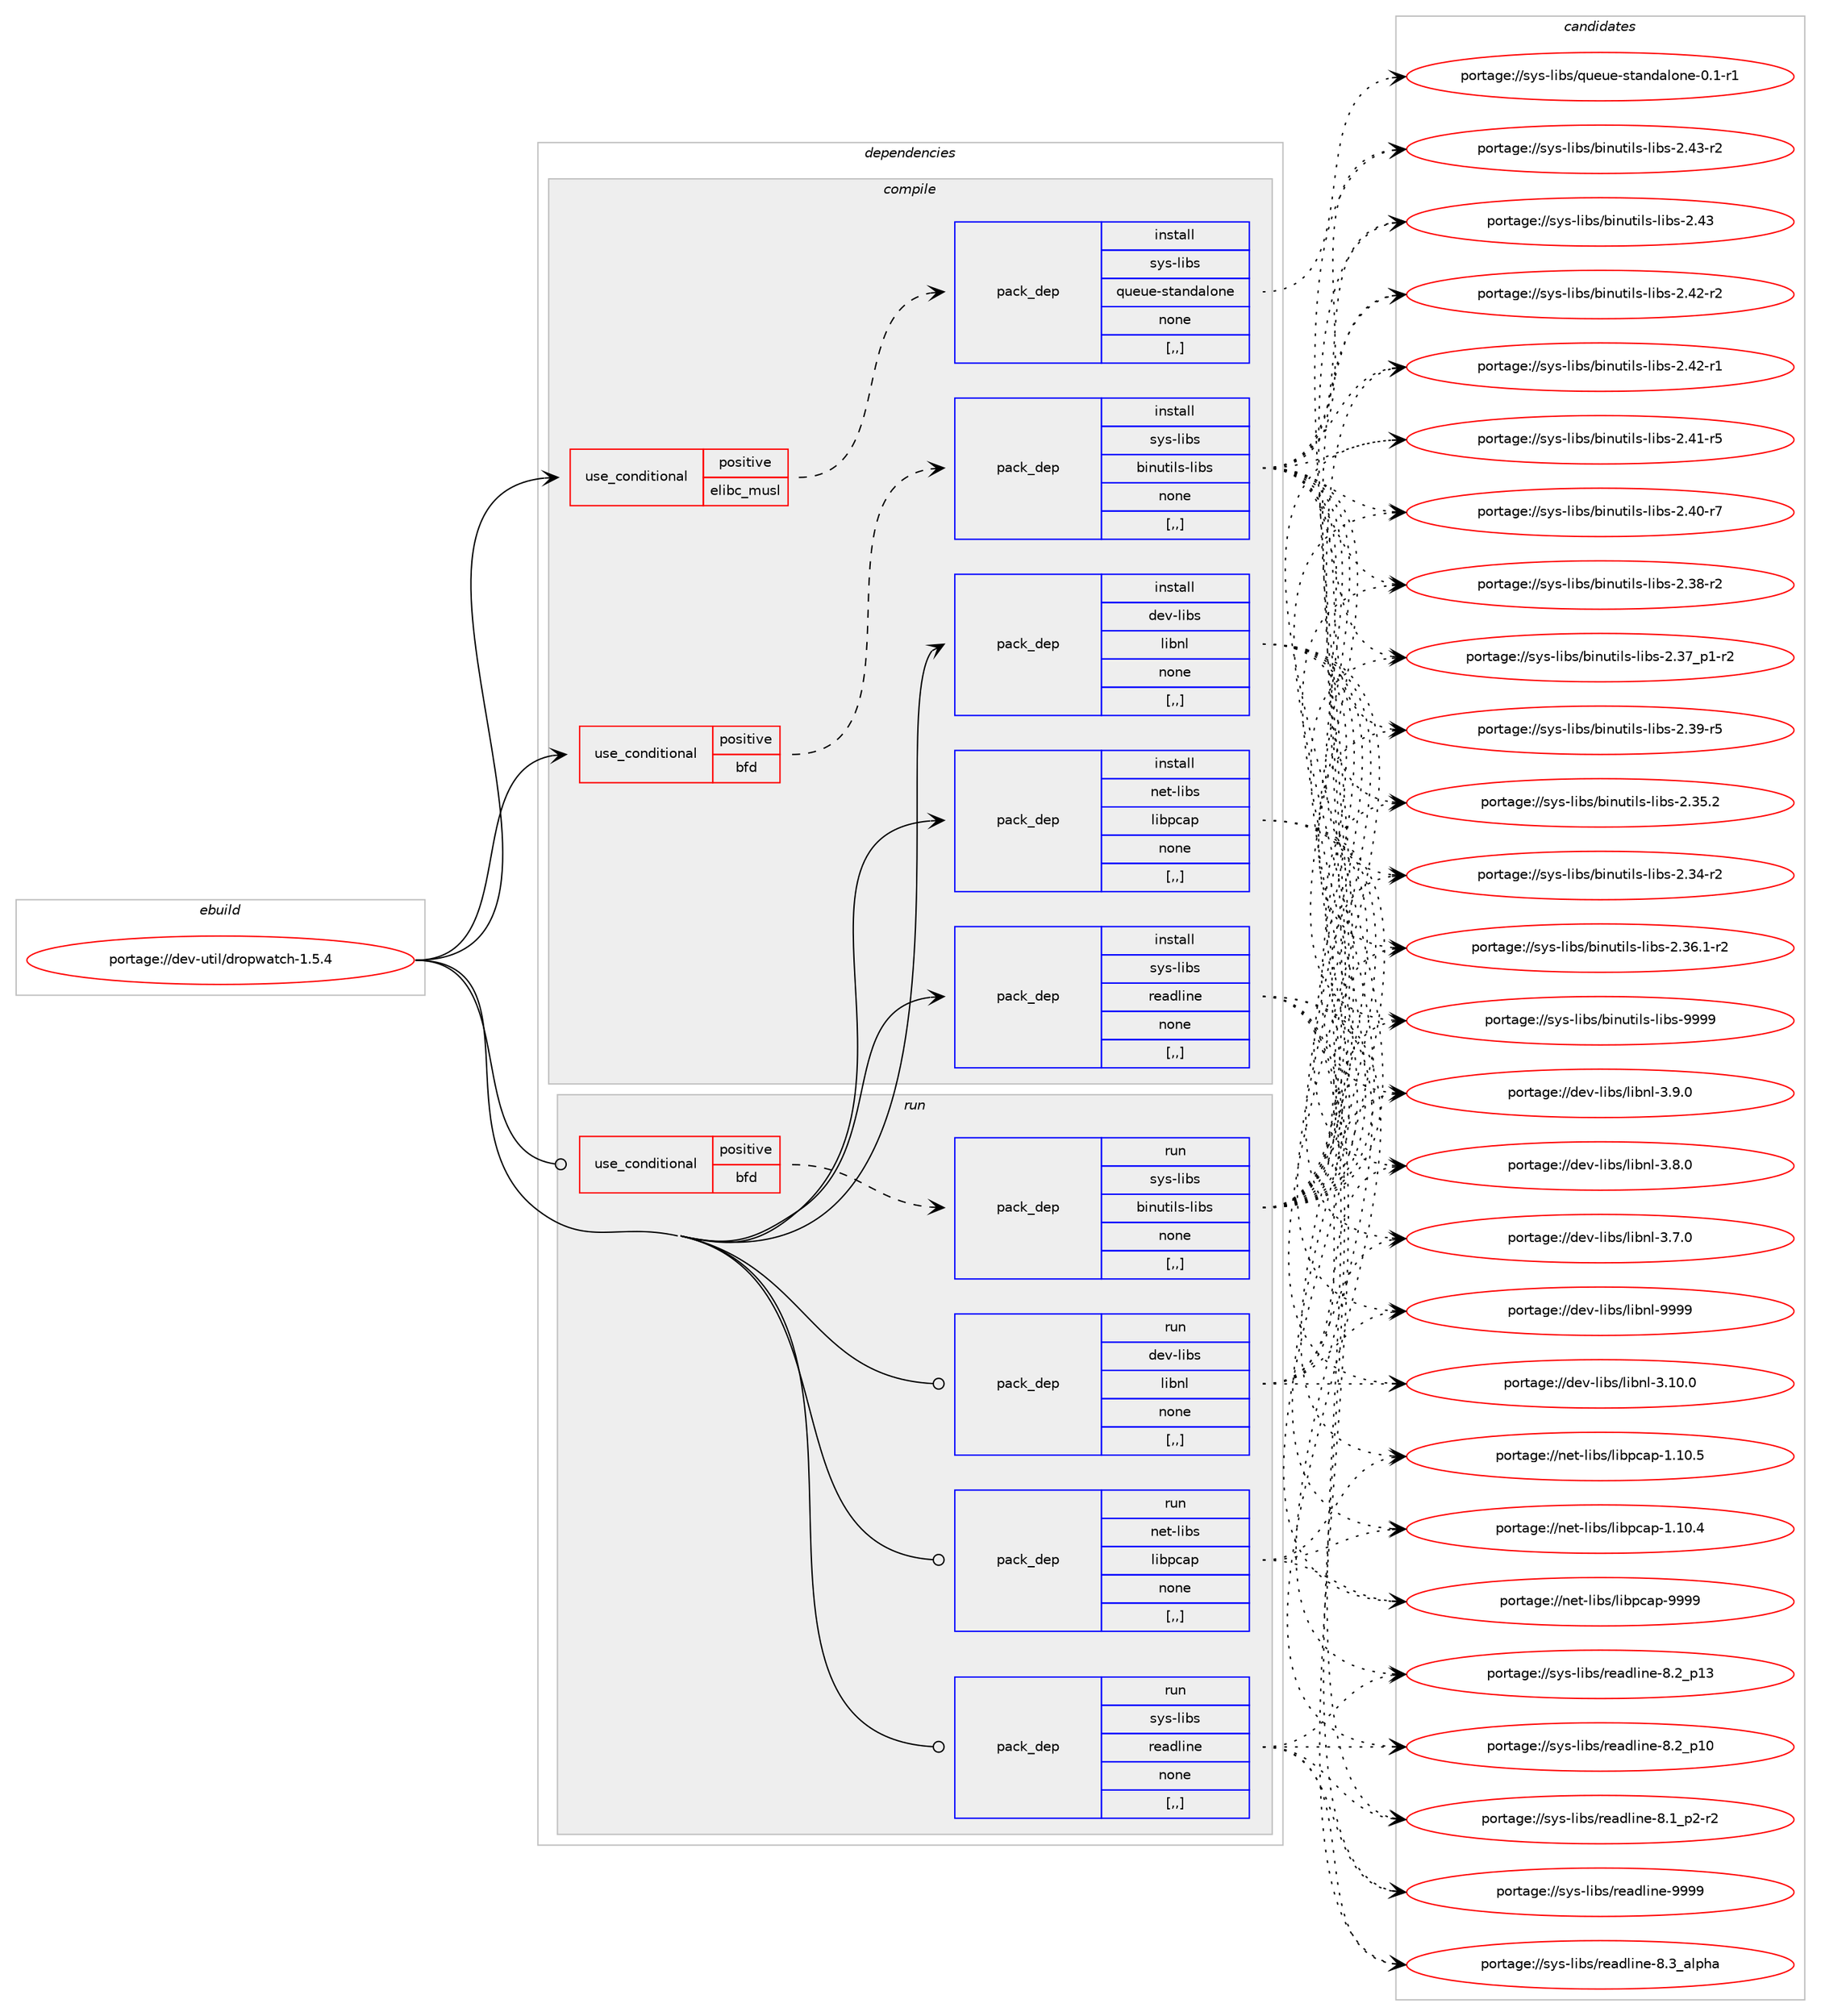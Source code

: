 digraph prolog {

# *************
# Graph options
# *************

newrank=true;
concentrate=true;
compound=true;
graph [rankdir=LR,fontname=Helvetica,fontsize=10,ranksep=1.5];#, ranksep=2.5, nodesep=0.2];
edge  [arrowhead=vee];
node  [fontname=Helvetica,fontsize=10];

# **********
# The ebuild
# **********

subgraph cluster_leftcol {
color=gray;
label=<<i>ebuild</i>>;
id [label="portage://dev-util/dropwatch-1.5.4", color=red, width=4, href="../dev-util/dropwatch-1.5.4.svg"];
}

# ****************
# The dependencies
# ****************

subgraph cluster_midcol {
color=gray;
label=<<i>dependencies</i>>;
subgraph cluster_compile {
fillcolor="#eeeeee";
style=filled;
label=<<i>compile</i>>;
subgraph cond191730 {
dependency710986 [label=<<TABLE BORDER="0" CELLBORDER="1" CELLSPACING="0" CELLPADDING="4"><TR><TD ROWSPAN="3" CELLPADDING="10">use_conditional</TD></TR><TR><TD>positive</TD></TR><TR><TD>bfd</TD></TR></TABLE>>, shape=none, color=red];
subgraph pack514255 {
dependency710987 [label=<<TABLE BORDER="0" CELLBORDER="1" CELLSPACING="0" CELLPADDING="4" WIDTH="220"><TR><TD ROWSPAN="6" CELLPADDING="30">pack_dep</TD></TR><TR><TD WIDTH="110">install</TD></TR><TR><TD>sys-libs</TD></TR><TR><TD>binutils-libs</TD></TR><TR><TD>none</TD></TR><TR><TD>[,,]</TD></TR></TABLE>>, shape=none, color=blue];
}
dependency710986:e -> dependency710987:w [weight=20,style="dashed",arrowhead="vee"];
}
id:e -> dependency710986:w [weight=20,style="solid",arrowhead="vee"];
subgraph cond191731 {
dependency710988 [label=<<TABLE BORDER="0" CELLBORDER="1" CELLSPACING="0" CELLPADDING="4"><TR><TD ROWSPAN="3" CELLPADDING="10">use_conditional</TD></TR><TR><TD>positive</TD></TR><TR><TD>elibc_musl</TD></TR></TABLE>>, shape=none, color=red];
subgraph pack514256 {
dependency710989 [label=<<TABLE BORDER="0" CELLBORDER="1" CELLSPACING="0" CELLPADDING="4" WIDTH="220"><TR><TD ROWSPAN="6" CELLPADDING="30">pack_dep</TD></TR><TR><TD WIDTH="110">install</TD></TR><TR><TD>sys-libs</TD></TR><TR><TD>queue-standalone</TD></TR><TR><TD>none</TD></TR><TR><TD>[,,]</TD></TR></TABLE>>, shape=none, color=blue];
}
dependency710988:e -> dependency710989:w [weight=20,style="dashed",arrowhead="vee"];
}
id:e -> dependency710988:w [weight=20,style="solid",arrowhead="vee"];
subgraph pack514257 {
dependency710990 [label=<<TABLE BORDER="0" CELLBORDER="1" CELLSPACING="0" CELLPADDING="4" WIDTH="220"><TR><TD ROWSPAN="6" CELLPADDING="30">pack_dep</TD></TR><TR><TD WIDTH="110">install</TD></TR><TR><TD>dev-libs</TD></TR><TR><TD>libnl</TD></TR><TR><TD>none</TD></TR><TR><TD>[,,]</TD></TR></TABLE>>, shape=none, color=blue];
}
id:e -> dependency710990:w [weight=20,style="solid",arrowhead="vee"];
subgraph pack514258 {
dependency710991 [label=<<TABLE BORDER="0" CELLBORDER="1" CELLSPACING="0" CELLPADDING="4" WIDTH="220"><TR><TD ROWSPAN="6" CELLPADDING="30">pack_dep</TD></TR><TR><TD WIDTH="110">install</TD></TR><TR><TD>net-libs</TD></TR><TR><TD>libpcap</TD></TR><TR><TD>none</TD></TR><TR><TD>[,,]</TD></TR></TABLE>>, shape=none, color=blue];
}
id:e -> dependency710991:w [weight=20,style="solid",arrowhead="vee"];
subgraph pack514259 {
dependency710992 [label=<<TABLE BORDER="0" CELLBORDER="1" CELLSPACING="0" CELLPADDING="4" WIDTH="220"><TR><TD ROWSPAN="6" CELLPADDING="30">pack_dep</TD></TR><TR><TD WIDTH="110">install</TD></TR><TR><TD>sys-libs</TD></TR><TR><TD>readline</TD></TR><TR><TD>none</TD></TR><TR><TD>[,,]</TD></TR></TABLE>>, shape=none, color=blue];
}
id:e -> dependency710992:w [weight=20,style="solid",arrowhead="vee"];
}
subgraph cluster_compileandrun {
fillcolor="#eeeeee";
style=filled;
label=<<i>compile and run</i>>;
}
subgraph cluster_run {
fillcolor="#eeeeee";
style=filled;
label=<<i>run</i>>;
subgraph cond191732 {
dependency710993 [label=<<TABLE BORDER="0" CELLBORDER="1" CELLSPACING="0" CELLPADDING="4"><TR><TD ROWSPAN="3" CELLPADDING="10">use_conditional</TD></TR><TR><TD>positive</TD></TR><TR><TD>bfd</TD></TR></TABLE>>, shape=none, color=red];
subgraph pack514260 {
dependency710994 [label=<<TABLE BORDER="0" CELLBORDER="1" CELLSPACING="0" CELLPADDING="4" WIDTH="220"><TR><TD ROWSPAN="6" CELLPADDING="30">pack_dep</TD></TR><TR><TD WIDTH="110">run</TD></TR><TR><TD>sys-libs</TD></TR><TR><TD>binutils-libs</TD></TR><TR><TD>none</TD></TR><TR><TD>[,,]</TD></TR></TABLE>>, shape=none, color=blue];
}
dependency710993:e -> dependency710994:w [weight=20,style="dashed",arrowhead="vee"];
}
id:e -> dependency710993:w [weight=20,style="solid",arrowhead="odot"];
subgraph pack514261 {
dependency710995 [label=<<TABLE BORDER="0" CELLBORDER="1" CELLSPACING="0" CELLPADDING="4" WIDTH="220"><TR><TD ROWSPAN="6" CELLPADDING="30">pack_dep</TD></TR><TR><TD WIDTH="110">run</TD></TR><TR><TD>dev-libs</TD></TR><TR><TD>libnl</TD></TR><TR><TD>none</TD></TR><TR><TD>[,,]</TD></TR></TABLE>>, shape=none, color=blue];
}
id:e -> dependency710995:w [weight=20,style="solid",arrowhead="odot"];
subgraph pack514262 {
dependency710996 [label=<<TABLE BORDER="0" CELLBORDER="1" CELLSPACING="0" CELLPADDING="4" WIDTH="220"><TR><TD ROWSPAN="6" CELLPADDING="30">pack_dep</TD></TR><TR><TD WIDTH="110">run</TD></TR><TR><TD>net-libs</TD></TR><TR><TD>libpcap</TD></TR><TR><TD>none</TD></TR><TR><TD>[,,]</TD></TR></TABLE>>, shape=none, color=blue];
}
id:e -> dependency710996:w [weight=20,style="solid",arrowhead="odot"];
subgraph pack514263 {
dependency710997 [label=<<TABLE BORDER="0" CELLBORDER="1" CELLSPACING="0" CELLPADDING="4" WIDTH="220"><TR><TD ROWSPAN="6" CELLPADDING="30">pack_dep</TD></TR><TR><TD WIDTH="110">run</TD></TR><TR><TD>sys-libs</TD></TR><TR><TD>readline</TD></TR><TR><TD>none</TD></TR><TR><TD>[,,]</TD></TR></TABLE>>, shape=none, color=blue];
}
id:e -> dependency710997:w [weight=20,style="solid",arrowhead="odot"];
}
}

# **************
# The candidates
# **************

subgraph cluster_choices {
rank=same;
color=gray;
label=<<i>candidates</i>>;

subgraph choice514255 {
color=black;
nodesep=1;
choice1151211154510810598115479810511011711610510811545108105981154557575757 [label="portage://sys-libs/binutils-libs-9999", color=red, width=4,href="../sys-libs/binutils-libs-9999.svg"];
choice11512111545108105981154798105110117116105108115451081059811545504652514511450 [label="portage://sys-libs/binutils-libs-2.43-r2", color=red, width=4,href="../sys-libs/binutils-libs-2.43-r2.svg"];
choice1151211154510810598115479810511011711610510811545108105981154550465251 [label="portage://sys-libs/binutils-libs-2.43", color=red, width=4,href="../sys-libs/binutils-libs-2.43.svg"];
choice11512111545108105981154798105110117116105108115451081059811545504652504511450 [label="portage://sys-libs/binutils-libs-2.42-r2", color=red, width=4,href="../sys-libs/binutils-libs-2.42-r2.svg"];
choice11512111545108105981154798105110117116105108115451081059811545504652504511449 [label="portage://sys-libs/binutils-libs-2.42-r1", color=red, width=4,href="../sys-libs/binutils-libs-2.42-r1.svg"];
choice11512111545108105981154798105110117116105108115451081059811545504652494511453 [label="portage://sys-libs/binutils-libs-2.41-r5", color=red, width=4,href="../sys-libs/binutils-libs-2.41-r5.svg"];
choice11512111545108105981154798105110117116105108115451081059811545504652484511455 [label="portage://sys-libs/binutils-libs-2.40-r7", color=red, width=4,href="../sys-libs/binutils-libs-2.40-r7.svg"];
choice11512111545108105981154798105110117116105108115451081059811545504651574511453 [label="portage://sys-libs/binutils-libs-2.39-r5", color=red, width=4,href="../sys-libs/binutils-libs-2.39-r5.svg"];
choice11512111545108105981154798105110117116105108115451081059811545504651564511450 [label="portage://sys-libs/binutils-libs-2.38-r2", color=red, width=4,href="../sys-libs/binutils-libs-2.38-r2.svg"];
choice115121115451081059811547981051101171161051081154510810598115455046515595112494511450 [label="portage://sys-libs/binutils-libs-2.37_p1-r2", color=red, width=4,href="../sys-libs/binutils-libs-2.37_p1-r2.svg"];
choice115121115451081059811547981051101171161051081154510810598115455046515446494511450 [label="portage://sys-libs/binutils-libs-2.36.1-r2", color=red, width=4,href="../sys-libs/binutils-libs-2.36.1-r2.svg"];
choice11512111545108105981154798105110117116105108115451081059811545504651534650 [label="portage://sys-libs/binutils-libs-2.35.2", color=red, width=4,href="../sys-libs/binutils-libs-2.35.2.svg"];
choice11512111545108105981154798105110117116105108115451081059811545504651524511450 [label="portage://sys-libs/binutils-libs-2.34-r2", color=red, width=4,href="../sys-libs/binutils-libs-2.34-r2.svg"];
dependency710987:e -> choice1151211154510810598115479810511011711610510811545108105981154557575757:w [style=dotted,weight="100"];
dependency710987:e -> choice11512111545108105981154798105110117116105108115451081059811545504652514511450:w [style=dotted,weight="100"];
dependency710987:e -> choice1151211154510810598115479810511011711610510811545108105981154550465251:w [style=dotted,weight="100"];
dependency710987:e -> choice11512111545108105981154798105110117116105108115451081059811545504652504511450:w [style=dotted,weight="100"];
dependency710987:e -> choice11512111545108105981154798105110117116105108115451081059811545504652504511449:w [style=dotted,weight="100"];
dependency710987:e -> choice11512111545108105981154798105110117116105108115451081059811545504652494511453:w [style=dotted,weight="100"];
dependency710987:e -> choice11512111545108105981154798105110117116105108115451081059811545504652484511455:w [style=dotted,weight="100"];
dependency710987:e -> choice11512111545108105981154798105110117116105108115451081059811545504651574511453:w [style=dotted,weight="100"];
dependency710987:e -> choice11512111545108105981154798105110117116105108115451081059811545504651564511450:w [style=dotted,weight="100"];
dependency710987:e -> choice115121115451081059811547981051101171161051081154510810598115455046515595112494511450:w [style=dotted,weight="100"];
dependency710987:e -> choice115121115451081059811547981051101171161051081154510810598115455046515446494511450:w [style=dotted,weight="100"];
dependency710987:e -> choice11512111545108105981154798105110117116105108115451081059811545504651534650:w [style=dotted,weight="100"];
dependency710987:e -> choice11512111545108105981154798105110117116105108115451081059811545504651524511450:w [style=dotted,weight="100"];
}
subgraph choice514256 {
color=black;
nodesep=1;
choice115121115451081059811547113117101117101451151169711010097108111110101454846494511449 [label="portage://sys-libs/queue-standalone-0.1-r1", color=red, width=4,href="../sys-libs/queue-standalone-0.1-r1.svg"];
dependency710989:e -> choice115121115451081059811547113117101117101451151169711010097108111110101454846494511449:w [style=dotted,weight="100"];
}
subgraph choice514257 {
color=black;
nodesep=1;
choice100101118451081059811547108105981101084557575757 [label="portage://dev-libs/libnl-9999", color=red, width=4,href="../dev-libs/libnl-9999.svg"];
choice1001011184510810598115471081059811010845514649484648 [label="portage://dev-libs/libnl-3.10.0", color=red, width=4,href="../dev-libs/libnl-3.10.0.svg"];
choice10010111845108105981154710810598110108455146574648 [label="portage://dev-libs/libnl-3.9.0", color=red, width=4,href="../dev-libs/libnl-3.9.0.svg"];
choice10010111845108105981154710810598110108455146564648 [label="portage://dev-libs/libnl-3.8.0", color=red, width=4,href="../dev-libs/libnl-3.8.0.svg"];
choice10010111845108105981154710810598110108455146554648 [label="portage://dev-libs/libnl-3.7.0", color=red, width=4,href="../dev-libs/libnl-3.7.0.svg"];
dependency710990:e -> choice100101118451081059811547108105981101084557575757:w [style=dotted,weight="100"];
dependency710990:e -> choice1001011184510810598115471081059811010845514649484648:w [style=dotted,weight="100"];
dependency710990:e -> choice10010111845108105981154710810598110108455146574648:w [style=dotted,weight="100"];
dependency710990:e -> choice10010111845108105981154710810598110108455146564648:w [style=dotted,weight="100"];
dependency710990:e -> choice10010111845108105981154710810598110108455146554648:w [style=dotted,weight="100"];
}
subgraph choice514258 {
color=black;
nodesep=1;
choice1101011164510810598115471081059811299971124557575757 [label="portage://net-libs/libpcap-9999", color=red, width=4,href="../net-libs/libpcap-9999.svg"];
choice11010111645108105981154710810598112999711245494649484653 [label="portage://net-libs/libpcap-1.10.5", color=red, width=4,href="../net-libs/libpcap-1.10.5.svg"];
choice11010111645108105981154710810598112999711245494649484652 [label="portage://net-libs/libpcap-1.10.4", color=red, width=4,href="../net-libs/libpcap-1.10.4.svg"];
dependency710991:e -> choice1101011164510810598115471081059811299971124557575757:w [style=dotted,weight="100"];
dependency710991:e -> choice11010111645108105981154710810598112999711245494649484653:w [style=dotted,weight="100"];
dependency710991:e -> choice11010111645108105981154710810598112999711245494649484652:w [style=dotted,weight="100"];
}
subgraph choice514259 {
color=black;
nodesep=1;
choice115121115451081059811547114101971001081051101014557575757 [label="portage://sys-libs/readline-9999", color=red, width=4,href="../sys-libs/readline-9999.svg"];
choice1151211154510810598115471141019710010810511010145564651959710811210497 [label="portage://sys-libs/readline-8.3_alpha", color=red, width=4,href="../sys-libs/readline-8.3_alpha.svg"];
choice1151211154510810598115471141019710010810511010145564650951124951 [label="portage://sys-libs/readline-8.2_p13", color=red, width=4,href="../sys-libs/readline-8.2_p13.svg"];
choice1151211154510810598115471141019710010810511010145564650951124948 [label="portage://sys-libs/readline-8.2_p10", color=red, width=4,href="../sys-libs/readline-8.2_p10.svg"];
choice115121115451081059811547114101971001081051101014556464995112504511450 [label="portage://sys-libs/readline-8.1_p2-r2", color=red, width=4,href="../sys-libs/readline-8.1_p2-r2.svg"];
dependency710992:e -> choice115121115451081059811547114101971001081051101014557575757:w [style=dotted,weight="100"];
dependency710992:e -> choice1151211154510810598115471141019710010810511010145564651959710811210497:w [style=dotted,weight="100"];
dependency710992:e -> choice1151211154510810598115471141019710010810511010145564650951124951:w [style=dotted,weight="100"];
dependency710992:e -> choice1151211154510810598115471141019710010810511010145564650951124948:w [style=dotted,weight="100"];
dependency710992:e -> choice115121115451081059811547114101971001081051101014556464995112504511450:w [style=dotted,weight="100"];
}
subgraph choice514260 {
color=black;
nodesep=1;
choice1151211154510810598115479810511011711610510811545108105981154557575757 [label="portage://sys-libs/binutils-libs-9999", color=red, width=4,href="../sys-libs/binutils-libs-9999.svg"];
choice11512111545108105981154798105110117116105108115451081059811545504652514511450 [label="portage://sys-libs/binutils-libs-2.43-r2", color=red, width=4,href="../sys-libs/binutils-libs-2.43-r2.svg"];
choice1151211154510810598115479810511011711610510811545108105981154550465251 [label="portage://sys-libs/binutils-libs-2.43", color=red, width=4,href="../sys-libs/binutils-libs-2.43.svg"];
choice11512111545108105981154798105110117116105108115451081059811545504652504511450 [label="portage://sys-libs/binutils-libs-2.42-r2", color=red, width=4,href="../sys-libs/binutils-libs-2.42-r2.svg"];
choice11512111545108105981154798105110117116105108115451081059811545504652504511449 [label="portage://sys-libs/binutils-libs-2.42-r1", color=red, width=4,href="../sys-libs/binutils-libs-2.42-r1.svg"];
choice11512111545108105981154798105110117116105108115451081059811545504652494511453 [label="portage://sys-libs/binutils-libs-2.41-r5", color=red, width=4,href="../sys-libs/binutils-libs-2.41-r5.svg"];
choice11512111545108105981154798105110117116105108115451081059811545504652484511455 [label="portage://sys-libs/binutils-libs-2.40-r7", color=red, width=4,href="../sys-libs/binutils-libs-2.40-r7.svg"];
choice11512111545108105981154798105110117116105108115451081059811545504651574511453 [label="portage://sys-libs/binutils-libs-2.39-r5", color=red, width=4,href="../sys-libs/binutils-libs-2.39-r5.svg"];
choice11512111545108105981154798105110117116105108115451081059811545504651564511450 [label="portage://sys-libs/binutils-libs-2.38-r2", color=red, width=4,href="../sys-libs/binutils-libs-2.38-r2.svg"];
choice115121115451081059811547981051101171161051081154510810598115455046515595112494511450 [label="portage://sys-libs/binutils-libs-2.37_p1-r2", color=red, width=4,href="../sys-libs/binutils-libs-2.37_p1-r2.svg"];
choice115121115451081059811547981051101171161051081154510810598115455046515446494511450 [label="portage://sys-libs/binutils-libs-2.36.1-r2", color=red, width=4,href="../sys-libs/binutils-libs-2.36.1-r2.svg"];
choice11512111545108105981154798105110117116105108115451081059811545504651534650 [label="portage://sys-libs/binutils-libs-2.35.2", color=red, width=4,href="../sys-libs/binutils-libs-2.35.2.svg"];
choice11512111545108105981154798105110117116105108115451081059811545504651524511450 [label="portage://sys-libs/binutils-libs-2.34-r2", color=red, width=4,href="../sys-libs/binutils-libs-2.34-r2.svg"];
dependency710994:e -> choice1151211154510810598115479810511011711610510811545108105981154557575757:w [style=dotted,weight="100"];
dependency710994:e -> choice11512111545108105981154798105110117116105108115451081059811545504652514511450:w [style=dotted,weight="100"];
dependency710994:e -> choice1151211154510810598115479810511011711610510811545108105981154550465251:w [style=dotted,weight="100"];
dependency710994:e -> choice11512111545108105981154798105110117116105108115451081059811545504652504511450:w [style=dotted,weight="100"];
dependency710994:e -> choice11512111545108105981154798105110117116105108115451081059811545504652504511449:w [style=dotted,weight="100"];
dependency710994:e -> choice11512111545108105981154798105110117116105108115451081059811545504652494511453:w [style=dotted,weight="100"];
dependency710994:e -> choice11512111545108105981154798105110117116105108115451081059811545504652484511455:w [style=dotted,weight="100"];
dependency710994:e -> choice11512111545108105981154798105110117116105108115451081059811545504651574511453:w [style=dotted,weight="100"];
dependency710994:e -> choice11512111545108105981154798105110117116105108115451081059811545504651564511450:w [style=dotted,weight="100"];
dependency710994:e -> choice115121115451081059811547981051101171161051081154510810598115455046515595112494511450:w [style=dotted,weight="100"];
dependency710994:e -> choice115121115451081059811547981051101171161051081154510810598115455046515446494511450:w [style=dotted,weight="100"];
dependency710994:e -> choice11512111545108105981154798105110117116105108115451081059811545504651534650:w [style=dotted,weight="100"];
dependency710994:e -> choice11512111545108105981154798105110117116105108115451081059811545504651524511450:w [style=dotted,weight="100"];
}
subgraph choice514261 {
color=black;
nodesep=1;
choice100101118451081059811547108105981101084557575757 [label="portage://dev-libs/libnl-9999", color=red, width=4,href="../dev-libs/libnl-9999.svg"];
choice1001011184510810598115471081059811010845514649484648 [label="portage://dev-libs/libnl-3.10.0", color=red, width=4,href="../dev-libs/libnl-3.10.0.svg"];
choice10010111845108105981154710810598110108455146574648 [label="portage://dev-libs/libnl-3.9.0", color=red, width=4,href="../dev-libs/libnl-3.9.0.svg"];
choice10010111845108105981154710810598110108455146564648 [label="portage://dev-libs/libnl-3.8.0", color=red, width=4,href="../dev-libs/libnl-3.8.0.svg"];
choice10010111845108105981154710810598110108455146554648 [label="portage://dev-libs/libnl-3.7.0", color=red, width=4,href="../dev-libs/libnl-3.7.0.svg"];
dependency710995:e -> choice100101118451081059811547108105981101084557575757:w [style=dotted,weight="100"];
dependency710995:e -> choice1001011184510810598115471081059811010845514649484648:w [style=dotted,weight="100"];
dependency710995:e -> choice10010111845108105981154710810598110108455146574648:w [style=dotted,weight="100"];
dependency710995:e -> choice10010111845108105981154710810598110108455146564648:w [style=dotted,weight="100"];
dependency710995:e -> choice10010111845108105981154710810598110108455146554648:w [style=dotted,weight="100"];
}
subgraph choice514262 {
color=black;
nodesep=1;
choice1101011164510810598115471081059811299971124557575757 [label="portage://net-libs/libpcap-9999", color=red, width=4,href="../net-libs/libpcap-9999.svg"];
choice11010111645108105981154710810598112999711245494649484653 [label="portage://net-libs/libpcap-1.10.5", color=red, width=4,href="../net-libs/libpcap-1.10.5.svg"];
choice11010111645108105981154710810598112999711245494649484652 [label="portage://net-libs/libpcap-1.10.4", color=red, width=4,href="../net-libs/libpcap-1.10.4.svg"];
dependency710996:e -> choice1101011164510810598115471081059811299971124557575757:w [style=dotted,weight="100"];
dependency710996:e -> choice11010111645108105981154710810598112999711245494649484653:w [style=dotted,weight="100"];
dependency710996:e -> choice11010111645108105981154710810598112999711245494649484652:w [style=dotted,weight="100"];
}
subgraph choice514263 {
color=black;
nodesep=1;
choice115121115451081059811547114101971001081051101014557575757 [label="portage://sys-libs/readline-9999", color=red, width=4,href="../sys-libs/readline-9999.svg"];
choice1151211154510810598115471141019710010810511010145564651959710811210497 [label="portage://sys-libs/readline-8.3_alpha", color=red, width=4,href="../sys-libs/readline-8.3_alpha.svg"];
choice1151211154510810598115471141019710010810511010145564650951124951 [label="portage://sys-libs/readline-8.2_p13", color=red, width=4,href="../sys-libs/readline-8.2_p13.svg"];
choice1151211154510810598115471141019710010810511010145564650951124948 [label="portage://sys-libs/readline-8.2_p10", color=red, width=4,href="../sys-libs/readline-8.2_p10.svg"];
choice115121115451081059811547114101971001081051101014556464995112504511450 [label="portage://sys-libs/readline-8.1_p2-r2", color=red, width=4,href="../sys-libs/readline-8.1_p2-r2.svg"];
dependency710997:e -> choice115121115451081059811547114101971001081051101014557575757:w [style=dotted,weight="100"];
dependency710997:e -> choice1151211154510810598115471141019710010810511010145564651959710811210497:w [style=dotted,weight="100"];
dependency710997:e -> choice1151211154510810598115471141019710010810511010145564650951124951:w [style=dotted,weight="100"];
dependency710997:e -> choice1151211154510810598115471141019710010810511010145564650951124948:w [style=dotted,weight="100"];
dependency710997:e -> choice115121115451081059811547114101971001081051101014556464995112504511450:w [style=dotted,weight="100"];
}
}

}
